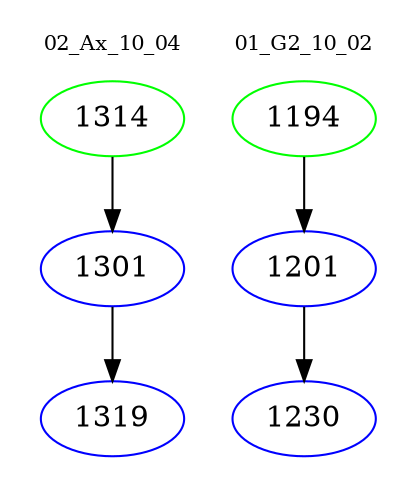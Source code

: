 digraph{
subgraph cluster_0 {
color = white
label = "02_Ax_10_04";
fontsize=10;
T0_1314 [label="1314", color="green"]
T0_1314 -> T0_1301 [color="black"]
T0_1301 [label="1301", color="blue"]
T0_1301 -> T0_1319 [color="black"]
T0_1319 [label="1319", color="blue"]
}
subgraph cluster_1 {
color = white
label = "01_G2_10_02";
fontsize=10;
T1_1194 [label="1194", color="green"]
T1_1194 -> T1_1201 [color="black"]
T1_1201 [label="1201", color="blue"]
T1_1201 -> T1_1230 [color="black"]
T1_1230 [label="1230", color="blue"]
}
}
